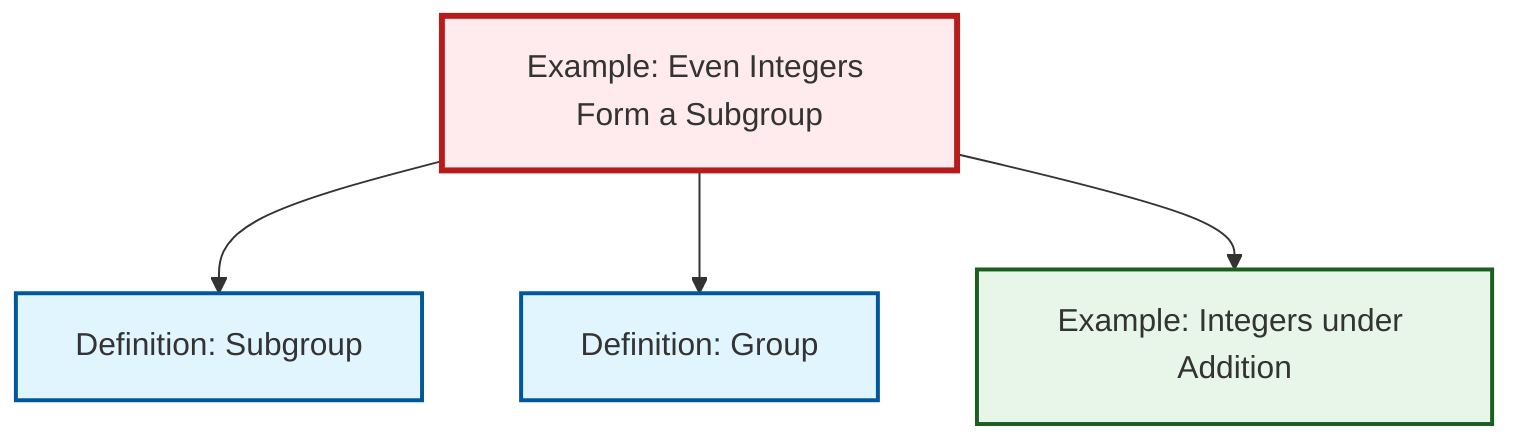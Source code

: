 graph TD
    classDef definition fill:#e1f5fe,stroke:#01579b,stroke-width:2px
    classDef theorem fill:#f3e5f5,stroke:#4a148c,stroke-width:2px
    classDef axiom fill:#fff3e0,stroke:#e65100,stroke-width:2px
    classDef example fill:#e8f5e9,stroke:#1b5e20,stroke-width:2px
    classDef current fill:#ffebee,stroke:#b71c1c,stroke-width:3px
    def-subgroup["Definition: Subgroup"]:::definition
    ex-integers-addition["Example: Integers under Addition"]:::example
    ex-even-integers-subgroup["Example: Even Integers Form a Subgroup"]:::example
    def-group["Definition: Group"]:::definition
    ex-even-integers-subgroup --> def-subgroup
    ex-even-integers-subgroup --> def-group
    ex-even-integers-subgroup --> ex-integers-addition
    class ex-even-integers-subgroup current